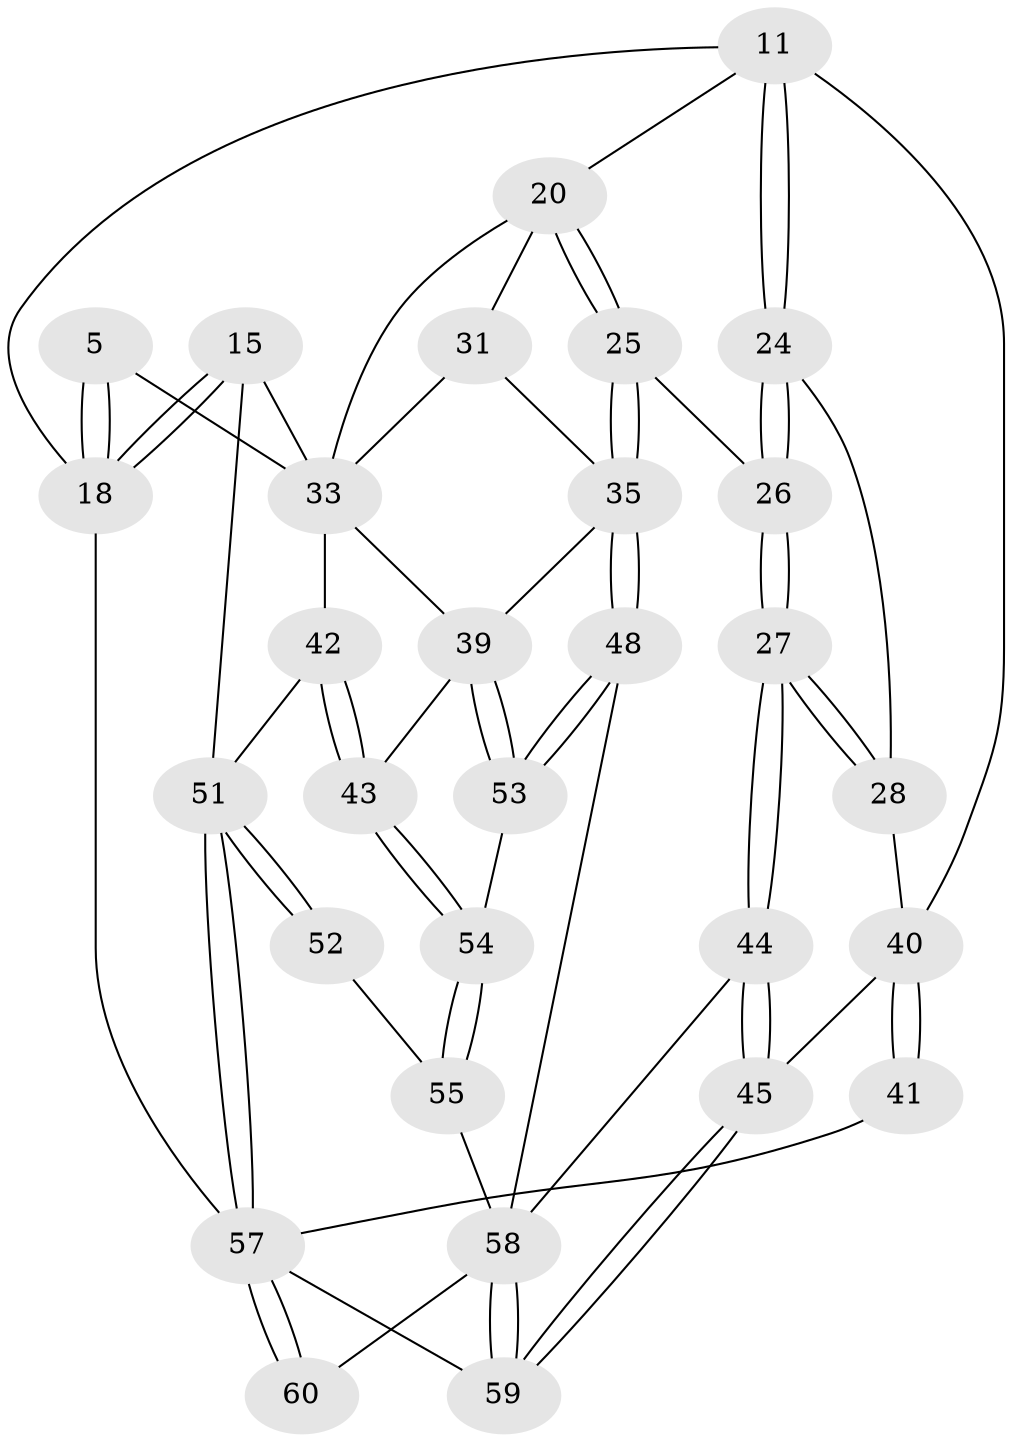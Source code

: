 // original degree distribution, {3: 0.05, 6: 0.21666666666666667, 5: 0.5166666666666667, 4: 0.21666666666666667}
// Generated by graph-tools (version 1.1) at 2025/00/03/09/25 05:00:58]
// undirected, 30 vertices, 72 edges
graph export_dot {
graph [start="1"]
  node [color=gray90,style=filled];
  5 [pos="+0.575723627278697+0"];
  11 [pos="+0.29077854280412535+0.21513882715113664",super="+4"];
  15 [pos="+1+0.3008251620213907"];
  18 [pos="+1+0",super="+2"];
  20 [pos="+0.3946806788171442+0.3946798507001307",super="+10"];
  24 [pos="+0.2848763214153671+0.21900972362211313"];
  25 [pos="+0.3648432055123801+0.4691238928829566"];
  26 [pos="+0.28330602408479033+0.4837033267078337"];
  27 [pos="+0.25073915744773007+0.5143537383260282"];
  28 [pos="+0.18345314604224627+0.4665527492096712",super="+23"];
  31 [pos="+0.5113011787343105+0.46967472086863504",super="+19"];
  33 [pos="+0.6364687474232706+0.47242800874604696",super="+30+16"];
  35 [pos="+0.4515426965054509+0.5371120198062542",super="+34"];
  39 [pos="+0.5767954433886292+0.5437871567794105",super="+38"];
  40 [pos="+0+0.6924590945919696",super="+29+22"];
  41 [pos="+0+0.6883164886960851"];
  42 [pos="+0.6733257355058018+0.5667033103678718",super="+36+32"];
  43 [pos="+0.6664301189240537+0.5711277289111532"];
  44 [pos="+0.24704793332768737+0.6919355952810682"];
  45 [pos="+0+0.7217444657385381"];
  48 [pos="+0.43271018837349345+0.6659493524815452"];
  51 [pos="+1+0.8854333770990637",super="+14+13+37+47"];
  52 [pos="+0.8193392117507265+0.759926998437264"];
  53 [pos="+0.5661260570952878+0.6353462602408333"];
  54 [pos="+0.6572985568384293+0.6565092131035859"];
  55 [pos="+0.7307481651308675+0.7453651917825311"];
  57 [pos="+1+1",super="+46"];
  58 [pos="+0.30994593388422353+1",super="+56"];
  59 [pos="+0.2515598596465539+1"];
  60 [pos="+0.5325251747723782+1"];
  5 -- 18 [weight=2];
  5 -- 18;
  5 -- 33;
  11 -- 24;
  11 -- 24;
  11 -- 18;
  11 -- 20;
  11 -- 40;
  15 -- 18;
  15 -- 18;
  15 -- 51;
  15 -- 33;
  18 -- 57 [weight=2];
  20 -- 25;
  20 -- 25;
  20 -- 31 [weight=2];
  20 -- 33;
  24 -- 26;
  24 -- 26;
  24 -- 28;
  25 -- 26;
  25 -- 35;
  25 -- 35;
  26 -- 27;
  26 -- 27;
  27 -- 28;
  27 -- 28;
  27 -- 44;
  27 -- 44;
  28 -- 40 [weight=2];
  31 -- 35;
  31 -- 33;
  33 -- 39;
  33 -- 42 [weight=2];
  35 -- 48;
  35 -- 48;
  35 -- 39;
  39 -- 53;
  39 -- 53;
  39 -- 43;
  40 -- 41 [weight=2];
  40 -- 41;
  40 -- 45;
  41 -- 57;
  42 -- 43;
  42 -- 43;
  42 -- 51 [weight=3];
  43 -- 54;
  43 -- 54;
  44 -- 45;
  44 -- 45;
  44 -- 58;
  45 -- 59;
  45 -- 59;
  48 -- 53;
  48 -- 53;
  48 -- 58;
  51 -- 52 [weight=2];
  51 -- 52;
  51 -- 57;
  51 -- 57;
  52 -- 55;
  53 -- 54;
  54 -- 55;
  54 -- 55;
  55 -- 58;
  57 -- 60;
  57 -- 60;
  57 -- 59;
  58 -- 59;
  58 -- 59;
  58 -- 60 [weight=2];
}
